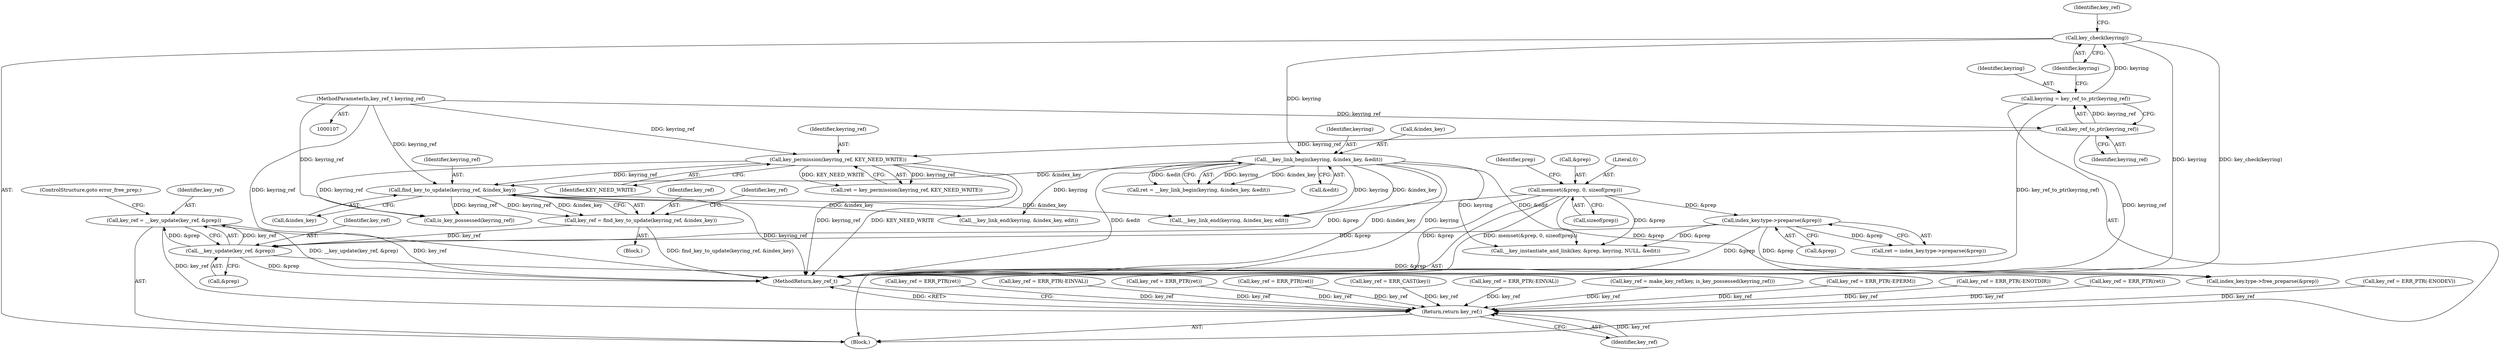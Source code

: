 digraph "0_linux_c06cfb08b88dfbe13be44a69ae2fdc3a7c902d81_2@API" {
"1000484" [label="(Call,key_ref = __key_update(key_ref, &prep))"];
"1000486" [label="(Call,__key_update(key_ref, &prep))"];
"1000348" [label="(Call,key_ref = find_key_to_update(keyring_ref, &index_key))"];
"1000350" [label="(Call,find_key_to_update(keyring_ref, &index_key))"];
"1000328" [label="(Call,key_permission(keyring_ref, KEY_NEED_WRITE))"];
"1000175" [label="(Call,key_ref_to_ptr(keyring_ref))"];
"1000108" [label="(MethodParameterIn,key_ref_t keyring_ref)"];
"1000310" [label="(Call,__key_link_begin(keyring, &index_key, &edit))"];
"1000177" [label="(Call,key_check(keyring))"];
"1000173" [label="(Call,keyring = key_ref_to_ptr(keyring_ref))"];
"1000238" [label="(Call,index_key.type->preparse(&prep))"];
"1000192" [label="(Call,memset(&prep, 0, sizeof(prep)))"];
"1000476" [label="(Return,return key_ref;)"];
"1000108" [label="(MethodParameterIn,key_ref_t keyring_ref)"];
"1000310" [label="(Call,__key_link_begin(keyring, &index_key, &edit))"];
"1000200" [label="(Identifier,prep)"];
"1000179" [label="(Call,key_ref = ERR_PTR(-ENOTDIR))"];
"1000479" [label="(Call,__key_link_end(keyring, &index_key, edit))"];
"1000347" [label="(Block,)"];
"1000491" [label="(MethodReturn,key_ref_t)"];
"1000488" [label="(Call,&prep)"];
"1000178" [label="(Identifier,keyring)"];
"1000490" [label="(ControlStructure,goto error_free_prep;)"];
"1000476" [label="(Return,return key_ref;)"];
"1000351" [label="(Identifier,keyring_ref)"];
"1000443" [label="(Call,key_ref = ERR_PTR(ret))"];
"1000485" [label="(Identifier,key_ref)"];
"1000142" [label="(Call,key_ref = ERR_PTR(-ENODEV))"];
"1000180" [label="(Identifier,key_ref)"];
"1000311" [label="(Identifier,keyring)"];
"1000428" [label="(Call,__key_instantiate_and_link(key, &prep, keyring, NULL, &edit))"];
"1000308" [label="(Call,ret = __key_link_begin(keyring, &index_key, &edit))"];
"1000487" [label="(Identifier,key_ref)"];
"1000336" [label="(Call,key_ref = ERR_PTR(ret))"];
"1000348" [label="(Call,key_ref = find_key_to_update(keyring_ref, &index_key))"];
"1000486" [label="(Call,__key_update(key_ref, &prep))"];
"1000329" [label="(Identifier,keyring_ref)"];
"1000176" [label="(Identifier,keyring_ref)"];
"1000452" [label="(Call,is_key_possessed(keyring_ref))"];
"1000148" [label="(Call,key_ref = ERR_PTR(-EINVAL))"];
"1000193" [label="(Call,&prep)"];
"1000477" [label="(Identifier,key_ref)"];
"1000321" [label="(Call,key_ref = ERR_PTR(ret))"];
"1000174" [label="(Identifier,keyring)"];
"1000455" [label="(Call,__key_link_end(keyring, &index_key, edit))"];
"1000238" [label="(Call,index_key.type->preparse(&prep))"];
"1000349" [label="(Identifier,key_ref)"];
"1000196" [label="(Call,sizeof(prep))"];
"1000246" [label="(Call,key_ref = ERR_PTR(ret))"];
"1000192" [label="(Call,memset(&prep, 0, sizeof(prep)))"];
"1000314" [label="(Call,&edit)"];
"1000173" [label="(Call,keyring = key_ref_to_ptr(keyring_ref))"];
"1000312" [label="(Call,&index_key)"];
"1000236" [label="(Call,ret = index_key.type->preparse(&prep))"];
"1000115" [label="(Block,)"];
"1000177" [label="(Call,key_check(keyring))"];
"1000467" [label="(Call,index_key.type->free_preparse(&prep))"];
"1000326" [label="(Call,ret = key_permission(keyring_ref, KEY_NEED_WRITE))"];
"1000355" [label="(Identifier,key_ref)"];
"1000421" [label="(Call,key_ref = ERR_CAST(key))"];
"1000263" [label="(Call,key_ref = ERR_PTR(-EINVAL))"];
"1000195" [label="(Literal,0)"];
"1000175" [label="(Call,key_ref_to_ptr(keyring_ref))"];
"1000448" [label="(Call,key_ref = make_key_ref(key, is_key_possessed(keyring_ref)))"];
"1000352" [label="(Call,&index_key)"];
"1000350" [label="(Call,find_key_to_update(keyring_ref, &index_key))"];
"1000330" [label="(Identifier,KEY_NEED_WRITE)"];
"1000239" [label="(Call,&prep)"];
"1000484" [label="(Call,key_ref = __key_update(key_ref, &prep))"];
"1000328" [label="(Call,key_permission(keyring_ref, KEY_NEED_WRITE))"];
"1000282" [label="(Call,key_ref = ERR_PTR(-EPERM))"];
"1000484" -> "1000115"  [label="AST: "];
"1000484" -> "1000486"  [label="CFG: "];
"1000485" -> "1000484"  [label="AST: "];
"1000486" -> "1000484"  [label="AST: "];
"1000490" -> "1000484"  [label="CFG: "];
"1000484" -> "1000491"  [label="DDG: __key_update(key_ref, &prep)"];
"1000484" -> "1000491"  [label="DDG: key_ref"];
"1000484" -> "1000476"  [label="DDG: key_ref"];
"1000486" -> "1000484"  [label="DDG: key_ref"];
"1000486" -> "1000484"  [label="DDG: &prep"];
"1000486" -> "1000488"  [label="CFG: "];
"1000487" -> "1000486"  [label="AST: "];
"1000488" -> "1000486"  [label="AST: "];
"1000486" -> "1000491"  [label="DDG: &prep"];
"1000486" -> "1000467"  [label="DDG: &prep"];
"1000348" -> "1000486"  [label="DDG: key_ref"];
"1000238" -> "1000486"  [label="DDG: &prep"];
"1000192" -> "1000486"  [label="DDG: &prep"];
"1000348" -> "1000347"  [label="AST: "];
"1000348" -> "1000350"  [label="CFG: "];
"1000349" -> "1000348"  [label="AST: "];
"1000350" -> "1000348"  [label="AST: "];
"1000355" -> "1000348"  [label="CFG: "];
"1000348" -> "1000491"  [label="DDG: find_key_to_update(keyring_ref, &index_key)"];
"1000350" -> "1000348"  [label="DDG: keyring_ref"];
"1000350" -> "1000348"  [label="DDG: &index_key"];
"1000350" -> "1000352"  [label="CFG: "];
"1000351" -> "1000350"  [label="AST: "];
"1000352" -> "1000350"  [label="AST: "];
"1000350" -> "1000491"  [label="DDG: keyring_ref"];
"1000328" -> "1000350"  [label="DDG: keyring_ref"];
"1000108" -> "1000350"  [label="DDG: keyring_ref"];
"1000310" -> "1000350"  [label="DDG: &index_key"];
"1000350" -> "1000452"  [label="DDG: keyring_ref"];
"1000350" -> "1000455"  [label="DDG: &index_key"];
"1000350" -> "1000479"  [label="DDG: &index_key"];
"1000328" -> "1000326"  [label="AST: "];
"1000328" -> "1000330"  [label="CFG: "];
"1000329" -> "1000328"  [label="AST: "];
"1000330" -> "1000328"  [label="AST: "];
"1000326" -> "1000328"  [label="CFG: "];
"1000328" -> "1000491"  [label="DDG: keyring_ref"];
"1000328" -> "1000491"  [label="DDG: KEY_NEED_WRITE"];
"1000328" -> "1000326"  [label="DDG: keyring_ref"];
"1000328" -> "1000326"  [label="DDG: KEY_NEED_WRITE"];
"1000175" -> "1000328"  [label="DDG: keyring_ref"];
"1000108" -> "1000328"  [label="DDG: keyring_ref"];
"1000328" -> "1000452"  [label="DDG: keyring_ref"];
"1000175" -> "1000173"  [label="AST: "];
"1000175" -> "1000176"  [label="CFG: "];
"1000176" -> "1000175"  [label="AST: "];
"1000173" -> "1000175"  [label="CFG: "];
"1000175" -> "1000491"  [label="DDG: keyring_ref"];
"1000175" -> "1000173"  [label="DDG: keyring_ref"];
"1000108" -> "1000175"  [label="DDG: keyring_ref"];
"1000108" -> "1000107"  [label="AST: "];
"1000108" -> "1000491"  [label="DDG: keyring_ref"];
"1000108" -> "1000452"  [label="DDG: keyring_ref"];
"1000310" -> "1000308"  [label="AST: "];
"1000310" -> "1000314"  [label="CFG: "];
"1000311" -> "1000310"  [label="AST: "];
"1000312" -> "1000310"  [label="AST: "];
"1000314" -> "1000310"  [label="AST: "];
"1000308" -> "1000310"  [label="CFG: "];
"1000310" -> "1000491"  [label="DDG: &index_key"];
"1000310" -> "1000491"  [label="DDG: keyring"];
"1000310" -> "1000491"  [label="DDG: &edit"];
"1000310" -> "1000308"  [label="DDG: keyring"];
"1000310" -> "1000308"  [label="DDG: &index_key"];
"1000310" -> "1000308"  [label="DDG: &edit"];
"1000177" -> "1000310"  [label="DDG: keyring"];
"1000310" -> "1000428"  [label="DDG: keyring"];
"1000310" -> "1000428"  [label="DDG: &edit"];
"1000310" -> "1000455"  [label="DDG: keyring"];
"1000310" -> "1000455"  [label="DDG: &index_key"];
"1000310" -> "1000479"  [label="DDG: keyring"];
"1000177" -> "1000115"  [label="AST: "];
"1000177" -> "1000178"  [label="CFG: "];
"1000178" -> "1000177"  [label="AST: "];
"1000180" -> "1000177"  [label="CFG: "];
"1000177" -> "1000491"  [label="DDG: keyring"];
"1000177" -> "1000491"  [label="DDG: key_check(keyring)"];
"1000173" -> "1000177"  [label="DDG: keyring"];
"1000173" -> "1000115"  [label="AST: "];
"1000174" -> "1000173"  [label="AST: "];
"1000178" -> "1000173"  [label="CFG: "];
"1000173" -> "1000491"  [label="DDG: key_ref_to_ptr(keyring_ref)"];
"1000238" -> "1000236"  [label="AST: "];
"1000238" -> "1000239"  [label="CFG: "];
"1000239" -> "1000238"  [label="AST: "];
"1000236" -> "1000238"  [label="CFG: "];
"1000238" -> "1000491"  [label="DDG: &prep"];
"1000238" -> "1000236"  [label="DDG: &prep"];
"1000192" -> "1000238"  [label="DDG: &prep"];
"1000238" -> "1000428"  [label="DDG: &prep"];
"1000238" -> "1000467"  [label="DDG: &prep"];
"1000192" -> "1000115"  [label="AST: "];
"1000192" -> "1000196"  [label="CFG: "];
"1000193" -> "1000192"  [label="AST: "];
"1000195" -> "1000192"  [label="AST: "];
"1000196" -> "1000192"  [label="AST: "];
"1000200" -> "1000192"  [label="CFG: "];
"1000192" -> "1000491"  [label="DDG: &prep"];
"1000192" -> "1000491"  [label="DDG: memset(&prep, 0, sizeof(prep))"];
"1000192" -> "1000428"  [label="DDG: &prep"];
"1000192" -> "1000467"  [label="DDG: &prep"];
"1000476" -> "1000115"  [label="AST: "];
"1000476" -> "1000477"  [label="CFG: "];
"1000477" -> "1000476"  [label="AST: "];
"1000491" -> "1000476"  [label="CFG: "];
"1000476" -> "1000491"  [label="DDG: <RET>"];
"1000477" -> "1000476"  [label="DDG: key_ref"];
"1000321" -> "1000476"  [label="DDG: key_ref"];
"1000142" -> "1000476"  [label="DDG: key_ref"];
"1000282" -> "1000476"  [label="DDG: key_ref"];
"1000336" -> "1000476"  [label="DDG: key_ref"];
"1000263" -> "1000476"  [label="DDG: key_ref"];
"1000421" -> "1000476"  [label="DDG: key_ref"];
"1000179" -> "1000476"  [label="DDG: key_ref"];
"1000448" -> "1000476"  [label="DDG: key_ref"];
"1000148" -> "1000476"  [label="DDG: key_ref"];
"1000443" -> "1000476"  [label="DDG: key_ref"];
"1000246" -> "1000476"  [label="DDG: key_ref"];
}

